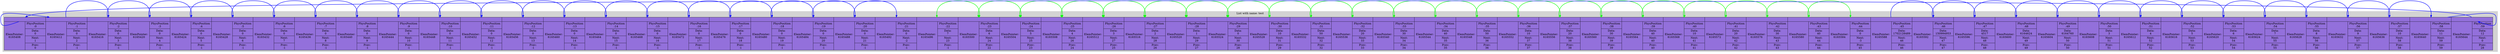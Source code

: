 digraph G{
subgraph clusterlist {
style=filled;
color=lightgrey;
rankdir=LR;
Model [shape=record,style="filled",fillcolor="mediumpurple",label="{{<0>} | {ElemPointer:\n6165408 | {PhysPosition\n:0 | Data:\n0 | Next:\n1 | Prev:\n0}}}| {{<1>} | {ElemPointer:\n6165412 | {PhysPosition\n:1 | Data:\n0 | Next:\n2 | Prev:\n-1}}}| {{<2>} | {ElemPointer:\n6165416 | {PhysPosition\n:2 | Data:\n0 | Next:\n3 | Prev:\n-1}}}| {{<3>} | {ElemPointer:\n6165420 | {PhysPosition\n:3 | Data:\n0 | Next:\n4 | Prev:\n-1}}}| {{<4>} | {ElemPointer:\n6165424 | {PhysPosition\n:4 | Data:\n0 | Next:\n5 | Prev:\n-1}}}| {{<5>} | {ElemPointer:\n6165428 | {PhysPosition\n:5 | Data:\n0 | Next:\n6 | Prev:\n-1}}}| {{<6>} | {ElemPointer:\n6165432 | {PhysPosition\n:6 | Data:\n0 | Next:\n7 | Prev:\n-1}}}| {{<7>} | {ElemPointer:\n6165436 | {PhysPosition\n:7 | Data:\n0 | Next:\n8 | Prev:\n-1}}}| {{<8>} | {ElemPointer:\n6165440 | {PhysPosition\n:8 | Data:\n0 | Next:\n9 | Prev:\n-1}}}| {{<9>} | {ElemPointer:\n6165444 | {PhysPosition\n:9 | Data:\n0 | Next:\n10 | Prev:\n-1}}}| {{<10>} | {ElemPointer:\n6165448 | {PhysPosition\n:10 | Data:\n0 | Next:\n11 | Prev:\n-1}}}| {{<11>} | {ElemPointer:\n6165452 | {PhysPosition\n:11 | Data:\n0 | Next:\n12 | Prev:\n-1}}}| {{<12>} | {ElemPointer:\n6165456 | {PhysPosition\n:12 | Data:\n0 | Next:\n13 | Prev:\n-1}}}| {{<13>} | {ElemPointer:\n6165460 | {PhysPosition\n:13 | Data:\n0 | Next:\n14 | Prev:\n-1}}}| {{<14>} | {ElemPointer:\n6165464 | {PhysPosition\n:14 | Data:\n0 | Next:\n15 | Prev:\n-1}}}| {{<15>} | {ElemPointer:\n6165468 | {PhysPosition\n:15 | Data:\n0 | Next:\n16 | Prev:\n-1}}}| {{<16>} | {ElemPointer:\n6165472 | {PhysPosition\n:16 | Data:\n0 | Next:\n17 | Prev:\n-1}}}| {{<17>} | {ElemPointer:\n6165476 | {PhysPosition\n:17 | Data:\n0 | Next:\n18 | Prev:\n-1}}}| {{<18>} | {ElemPointer:\n6165480 | {PhysPosition\n:18 | Data:\n0 | Next:\n19 | Prev:\n-1}}}| {{<19>} | {ElemPointer:\n6165484 | {PhysPosition\n:19 | Data:\n0 | Next:\n20 | Prev:\n-1}}}| {{<20>} | {ElemPointer:\n6165488 | {PhysPosition\n:20 | Data:\n0 | Next:\n21 | Prev:\n-1}}}| {{<21>} | {ElemPointer:\n6165492 | {PhysPosition\n:21 | Data:\n0 | Next:\n-2 | Prev:\n-1}}}| {{<22>} | {ElemPointer:\n6165496 | {PhysPosition\n:22 | Data:\n7 | Next:\n23 | Prev:\n-1}}}| {{<23>} | {ElemPointer:\n6165500 | {PhysPosition\n:23 | Data:\n6 | Next:\n24 | Prev:\n22}}}| {{<24>} | {ElemPointer:\n6165504 | {PhysPosition\n:24 | Data:\n5 | Next:\n25 | Prev:\n23}}}| {{<25>} | {ElemPointer:\n6165508 | {PhysPosition\n:25 | Data:\n4 | Next:\n26 | Prev:\n24}}}| {{<26>} | {ElemPointer:\n6165512 | {PhysPosition\n:26 | Data:\n3 | Next:\n27 | Prev:\n25}}}| {{<27>} | {ElemPointer:\n6165516 | {PhysPosition\n:27 | Data:\n2 | Next:\n28 | Prev:\n26}}}| {{<28>} | {ElemPointer:\n6165520 | {PhysPosition\n:28 | Data:\n1 | Next:\n29 | Prev:\n27}}}| {{<29>} | {ElemPointer:\n6165524 | {PhysPosition\n:29 | Data:\n0 | Next:\n30 | Prev:\n28}}}| {{<30>} | {ElemPointer:\n6165528 | {PhysPosition\n:30 | Data:\n10 | Next:\n31 | Prev:\n29}}}| {{<31>} | {ElemPointer:\n6165532 | {PhysPosition\n:31 | Data:\n50 | Next:\n32 | Prev:\n32}}}| {{<32>} | {ElemPointer:\n6165536 | {PhysPosition\n:32 | Data:\n20 | Next:\n33 | Prev:\n33}}}| {{<33>} | {ElemPointer:\n6165540 | {PhysPosition\n:33 | Data:\n30 | Next:\n34 | Prev:\n34}}}| {{<34>} | {ElemPointer:\n6165544 | {PhysPosition\n:34 | Data:\n40 | Next:\n35 | Prev:\n35}}}| {{<35>} | {ElemPointer:\n6165548 | {PhysPosition\n:35 | Data:\n50 | Next:\n36 | Prev:\n36}}}| {{<36>} | {ElemPointer:\n6165552 | {PhysPosition\n:36 | Data:\n10 | Next:\n37 | Prev:\n37}}}| {{<37>} | {ElemPointer:\n6165556 | {PhysPosition\n:37 | Data:\n20 | Next:\n38 | Prev:\n38}}}| {{<38>} | {ElemPointer:\n6165560 | {PhysPosition\n:38 | Data:\n30 | Next:\n39 | Prev:\n39}}}| {{<39>} | {ElemPointer:\n6165564 | {PhysPosition\n:39 | Data:\n40 | Next:\n40 | Prev:\n40}}}| {{<40>} | {ElemPointer:\n6165568 | {PhysPosition\n:40 | Data:\n10 | Next:\n41 | Prev:\n41}}}| {{<41>} | {ElemPointer:\n6165572 | {PhysPosition\n:41 | Data:\n20 | Next:\n42 | Prev:\n42}}}| {{<42>} | {ElemPointer:\n6165576 | {PhysPosition\n:42 | Data:\n30 | Next:\n43 | Prev:\n43}}}| {{<43>} | {ElemPointer:\n6165580 | {PhysPosition\n:43 | Data:\n40 | Next:\n44 | Prev:\n44}}}| {{<44>} | {ElemPointer:\n6165584 | {PhysPosition\n:44 | Data:\n0 | Next:\n-3 | Prev:\n45}}}| {{<45>} | {ElemPointer:\n6165588 | {PhysPosition\n:45 | Data:\n1702128489 | Next:\n46 | Prev:\n46}}}| {{<46>} | {ElemPointer:\n6165592 | {PhysPosition\n:46 | Data:\n150994953 | Next:\n47 | Prev:\n47}}}| {{<47>} | {ElemPointer:\n6165596 | {PhysPosition\n:47 | Data:\n4517 | Next:\n48 | Prev:\n48}}}| {{<48>} | {ElemPointer:\n6165600 | {PhysPosition\n:48 | Data:\n6164624 | Next:\n49 | Prev:\n49}}}| {{<49>} | {ElemPointer:\n6165604 | {PhysPosition\n:49 | Data:\n6164760 | Next:\n50 | Prev:\n50}}}| {{<50>} | {ElemPointer:\n6165608 | {PhysPosition\n:50 | Data:\n3 | Next:\n51 | Prev:\n51}}}| {{<51>} | {ElemPointer:\n6165612 | {PhysPosition\n:51 | Data:\n4 | Next:\n52 | Prev:\n52}}}| {{<52>} | {ElemPointer:\n6165616 | {PhysPosition\n:52 | Data:\n5 | Next:\n53 | Prev:\n53}}}| {{<53>} | {ElemPointer:\n6165620 | {PhysPosition\n:53 | Data:\n6 | Next:\n54 | Prev:\n54}}}| {{<54>} | {ElemPointer:\n6165624 | {PhysPosition\n:54 | Data:\n7 | Next:\n55 | Prev:\n55}}}| {{<55>} | {ElemPointer:\n6165628 | {PhysPosition\n:55 | Data:\n8 | Next:\n56 | Prev:\n56}}}| {{<56>} | {ElemPointer:\n6165632 | {PhysPosition\n:56 | Data:\n9 | Next:\n57 | Prev:\n57}}}| {{<57>} | {ElemPointer:\n6165636 | {PhysPosition\n:57 | Data:\n10 | Next:\n58 | Prev:\n58}}}| {{<58>} | {ElemPointer:\n6165640 | {PhysPosition\n:58 | Data:\n11 | Next:\n59 | Prev:\n59}}}| {{<59>} | {ElemPointer:\n6165644 | {PhysPosition\n:59 | Data:\n12 | Next:\n0 | Prev:\n28}}}"];
Model:<22>->Model:<23>[color="green";style="bold";dir="both"];
Model:<23>->Model:<24>[color="green";style="bold";dir="both"];
Model:<24>->Model:<25>[color="green";style="bold";dir="both"];
Model:<25>->Model:<26>[color="green";style="bold";dir="both"];
Model:<26>->Model:<27>[color="green";style="bold";dir="both"];
Model:<27>->Model:<28>[color="green";style="bold";dir="both"];
Model:<28>->Model:<29>[color="green";style="bold";dir="both"];
Model:<29>->Model:<30>[color="green";style="bold";dir="both"];
Model:<30>->Model:<31>[color="green";style="bold"];
Model:<31>->Model:<32>[color="green";style="bold"];
Model:<32>->Model:<33>[color="green";style="bold"];
Model:<33>->Model:<34>[color="green";style="bold"];
Model:<34>->Model:<35>[color="green";style="bold"];
Model:<35>->Model:<36>[color="green";style="bold"];
Model:<36>->Model:<37>[color="green";style="bold"];
Model:<37>->Model:<38>[color="green";style="bold"];
Model:<38>->Model:<39>[color="green";style="bold"];
Model:<39>->Model:<40>[color="green";style="bold"];
Model:<40>->Model:<41>[color="green";style="bold"];
Model:<41>->Model:<42>[color="green";style="bold"];
Model:<42>->Model:<43>[color="green";style="bold"];
Model:<43>->Model:<44>[color="green";style="bold"];
Model:<45>->Model:<46>[color="blue";style="bold"];
Model:<46>->Model:<47>[color="blue";style="bold"];
Model:<47>->Model:<48>[color="blue";style="bold"];
Model:<48>->Model:<49>[color="blue";style="bold"];
Model:<49>->Model:<50>[color="blue";style="bold"];
Model:<50>->Model:<51>[color="blue";style="bold"];
Model:<51>->Model:<52>[color="blue";style="bold"];
Model:<52>->Model:<53>[color="blue";style="bold"];
Model:<53>->Model:<54>[color="blue";style="bold"];
Model:<54>->Model:<55>[color="blue";style="bold"];
Model:<55>->Model:<56>[color="blue";style="bold"];
Model:<56>->Model:<57>[color="blue";style="bold"];
Model:<57>->Model:<58>[color="blue";style="bold"];
Model:<58>->Model:<59>[color="blue";style="bold"];
Model:<59>->Model:<0>[color="blue";style="bold"];
Model:<0>->Model:<1>[color="blue";style="bold"];
Model:<1>->Model:<2>[color="blue";style="bold"];
Model:<2>->Model:<3>[color="blue";style="bold"];
Model:<3>->Model:<4>[color="blue";style="bold"];
Model:<4>->Model:<5>[color="blue";style="bold"];
Model:<5>->Model:<6>[color="blue";style="bold"];
Model:<6>->Model:<7>[color="blue";style="bold"];
Model:<7>->Model:<8>[color="blue";style="bold"];
Model:<8>->Model:<9>[color="blue";style="bold"];
Model:<9>->Model:<10>[color="blue";style="bold"];
Model:<10>->Model:<11>[color="blue";style="bold"];
Model:<11>->Model:<12>[color="blue";style="bold"];
Model:<12>->Model:<13>[color="blue";style="bold"];
Model:<13>->Model:<14>[color="blue";style="bold"];
Model:<14>->Model:<15>[color="blue";style="bold"];
Model:<15>->Model:<16>[color="blue";style="bold"];
Model:<16>->Model:<17>[color="blue";style="bold"];
Model:<17>->Model:<18>[color="blue";style="bold"];
Model:<18>->Model:<19>[color="blue";style="bold"];
Model:<19>->Model:<20>[color="blue";style="bold"];
Model:<20>->Model:<21>[color="blue";style="bold"];
label = "List with name: test"}
}

